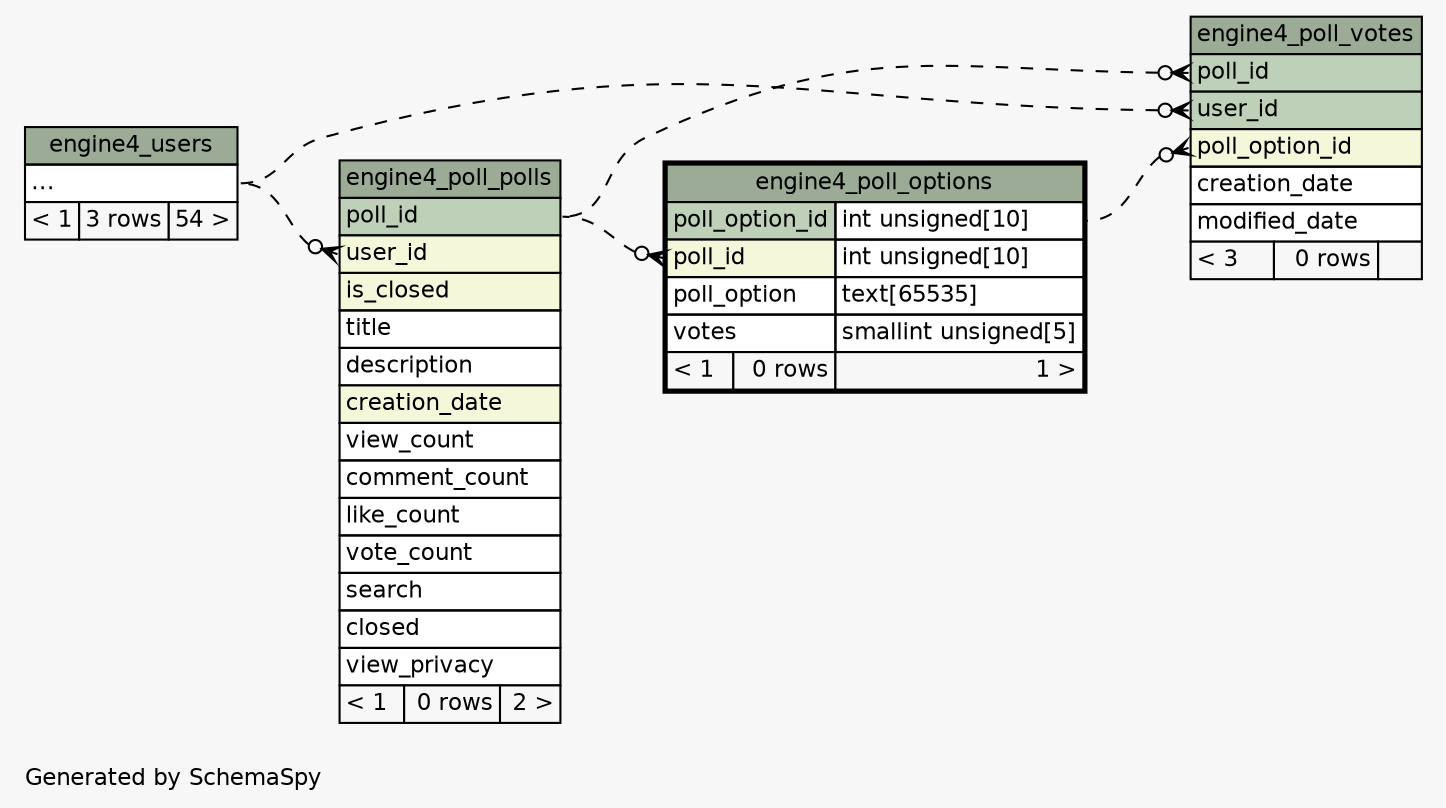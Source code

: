 // dot 2.38.0 on Windows 10 10.0
// SchemaSpy rev 590
digraph "impliedTwoDegreesRelationshipsDiagram" {
  graph [
    rankdir="RL"
    bgcolor="#f7f7f7"
    label="\nGenerated by SchemaSpy"
    labeljust="l"
    nodesep="0.18"
    ranksep="0.46"
    fontname="Helvetica"
    fontsize="11"
  ];
  node [
    fontname="Helvetica"
    fontsize="11"
    shape="plaintext"
  ];
  edge [
    arrowsize="0.8"
  ];
  "engine4_poll_options":"poll_id":w -> "engine4_poll_polls":"poll_id":e [arrowhead=none dir=back arrowtail=crowodot style=dashed];
  "engine4_poll_polls":"user_id":w -> "engine4_users":"elipses":e [arrowhead=none dir=back arrowtail=crowodot style=dashed];
  "engine4_poll_votes":"poll_id":w -> "engine4_poll_polls":"poll_id":e [arrowhead=none dir=back arrowtail=crowodot style=dashed];
  "engine4_poll_votes":"poll_option_id":w -> "engine4_poll_options":"poll_option_id.type":e [arrowhead=none dir=back arrowtail=crowodot style=dashed];
  "engine4_poll_votes":"user_id":w -> "engine4_users":"elipses":e [arrowhead=none dir=back arrowtail=crowodot style=dashed];
  "engine4_poll_options" [
    label=<
    <TABLE BORDER="2" CELLBORDER="1" CELLSPACING="0" BGCOLOR="#ffffff">
      <TR><TD COLSPAN="3" BGCOLOR="#9bab96" ALIGN="CENTER">engine4_poll_options</TD></TR>
      <TR><TD PORT="poll_option_id" COLSPAN="2" BGCOLOR="#bed1b8" ALIGN="LEFT">poll_option_id</TD><TD PORT="poll_option_id.type" ALIGN="LEFT">int unsigned[10]</TD></TR>
      <TR><TD PORT="poll_id" COLSPAN="2" BGCOLOR="#f4f7da" ALIGN="LEFT">poll_id</TD><TD PORT="poll_id.type" ALIGN="LEFT">int unsigned[10]</TD></TR>
      <TR><TD PORT="poll_option" COLSPAN="2" ALIGN="LEFT">poll_option</TD><TD PORT="poll_option.type" ALIGN="LEFT">text[65535]</TD></TR>
      <TR><TD PORT="votes" COLSPAN="2" ALIGN="LEFT">votes</TD><TD PORT="votes.type" ALIGN="LEFT">smallint unsigned[5]</TD></TR>
      <TR><TD ALIGN="LEFT" BGCOLOR="#f7f7f7">&lt; 1</TD><TD ALIGN="RIGHT" BGCOLOR="#f7f7f7">0 rows</TD><TD ALIGN="RIGHT" BGCOLOR="#f7f7f7">1 &gt;</TD></TR>
    </TABLE>>
    URL="engine4_poll_options.html"
    tooltip="engine4_poll_options"
  ];
  "engine4_poll_polls" [
    label=<
    <TABLE BORDER="0" CELLBORDER="1" CELLSPACING="0" BGCOLOR="#ffffff">
      <TR><TD COLSPAN="3" BGCOLOR="#9bab96" ALIGN="CENTER">engine4_poll_polls</TD></TR>
      <TR><TD PORT="poll_id" COLSPAN="3" BGCOLOR="#bed1b8" ALIGN="LEFT">poll_id</TD></TR>
      <TR><TD PORT="user_id" COLSPAN="3" BGCOLOR="#f4f7da" ALIGN="LEFT">user_id</TD></TR>
      <TR><TD PORT="is_closed" COLSPAN="3" BGCOLOR="#f4f7da" ALIGN="LEFT">is_closed</TD></TR>
      <TR><TD PORT="title" COLSPAN="3" ALIGN="LEFT">title</TD></TR>
      <TR><TD PORT="description" COLSPAN="3" ALIGN="LEFT">description</TD></TR>
      <TR><TD PORT="creation_date" COLSPAN="3" BGCOLOR="#f4f7da" ALIGN="LEFT">creation_date</TD></TR>
      <TR><TD PORT="view_count" COLSPAN="3" ALIGN="LEFT">view_count</TD></TR>
      <TR><TD PORT="comment_count" COLSPAN="3" ALIGN="LEFT">comment_count</TD></TR>
      <TR><TD PORT="like_count" COLSPAN="3" ALIGN="LEFT">like_count</TD></TR>
      <TR><TD PORT="vote_count" COLSPAN="3" ALIGN="LEFT">vote_count</TD></TR>
      <TR><TD PORT="search" COLSPAN="3" ALIGN="LEFT">search</TD></TR>
      <TR><TD PORT="closed" COLSPAN="3" ALIGN="LEFT">closed</TD></TR>
      <TR><TD PORT="view_privacy" COLSPAN="3" ALIGN="LEFT">view_privacy</TD></TR>
      <TR><TD ALIGN="LEFT" BGCOLOR="#f7f7f7">&lt; 1</TD><TD ALIGN="RIGHT" BGCOLOR="#f7f7f7">0 rows</TD><TD ALIGN="RIGHT" BGCOLOR="#f7f7f7">2 &gt;</TD></TR>
    </TABLE>>
    URL="engine4_poll_polls.html"
    tooltip="engine4_poll_polls"
  ];
  "engine4_poll_votes" [
    label=<
    <TABLE BORDER="0" CELLBORDER="1" CELLSPACING="0" BGCOLOR="#ffffff">
      <TR><TD COLSPAN="3" BGCOLOR="#9bab96" ALIGN="CENTER">engine4_poll_votes</TD></TR>
      <TR><TD PORT="poll_id" COLSPAN="3" BGCOLOR="#bed1b8" ALIGN="LEFT">poll_id</TD></TR>
      <TR><TD PORT="user_id" COLSPAN="3" BGCOLOR="#bed1b8" ALIGN="LEFT">user_id</TD></TR>
      <TR><TD PORT="poll_option_id" COLSPAN="3" BGCOLOR="#f4f7da" ALIGN="LEFT">poll_option_id</TD></TR>
      <TR><TD PORT="creation_date" COLSPAN="3" ALIGN="LEFT">creation_date</TD></TR>
      <TR><TD PORT="modified_date" COLSPAN="3" ALIGN="LEFT">modified_date</TD></TR>
      <TR><TD ALIGN="LEFT" BGCOLOR="#f7f7f7">&lt; 3</TD><TD ALIGN="RIGHT" BGCOLOR="#f7f7f7">0 rows</TD><TD ALIGN="RIGHT" BGCOLOR="#f7f7f7">  </TD></TR>
    </TABLE>>
    URL="engine4_poll_votes.html"
    tooltip="engine4_poll_votes"
  ];
  "engine4_users" [
    label=<
    <TABLE BORDER="0" CELLBORDER="1" CELLSPACING="0" BGCOLOR="#ffffff">
      <TR><TD COLSPAN="3" BGCOLOR="#9bab96" ALIGN="CENTER">engine4_users</TD></TR>
      <TR><TD PORT="elipses" COLSPAN="3" ALIGN="LEFT">...</TD></TR>
      <TR><TD ALIGN="LEFT" BGCOLOR="#f7f7f7">&lt; 1</TD><TD ALIGN="RIGHT" BGCOLOR="#f7f7f7">3 rows</TD><TD ALIGN="RIGHT" BGCOLOR="#f7f7f7">54 &gt;</TD></TR>
    </TABLE>>
    URL="engine4_users.html"
    tooltip="engine4_users"
  ];
}
